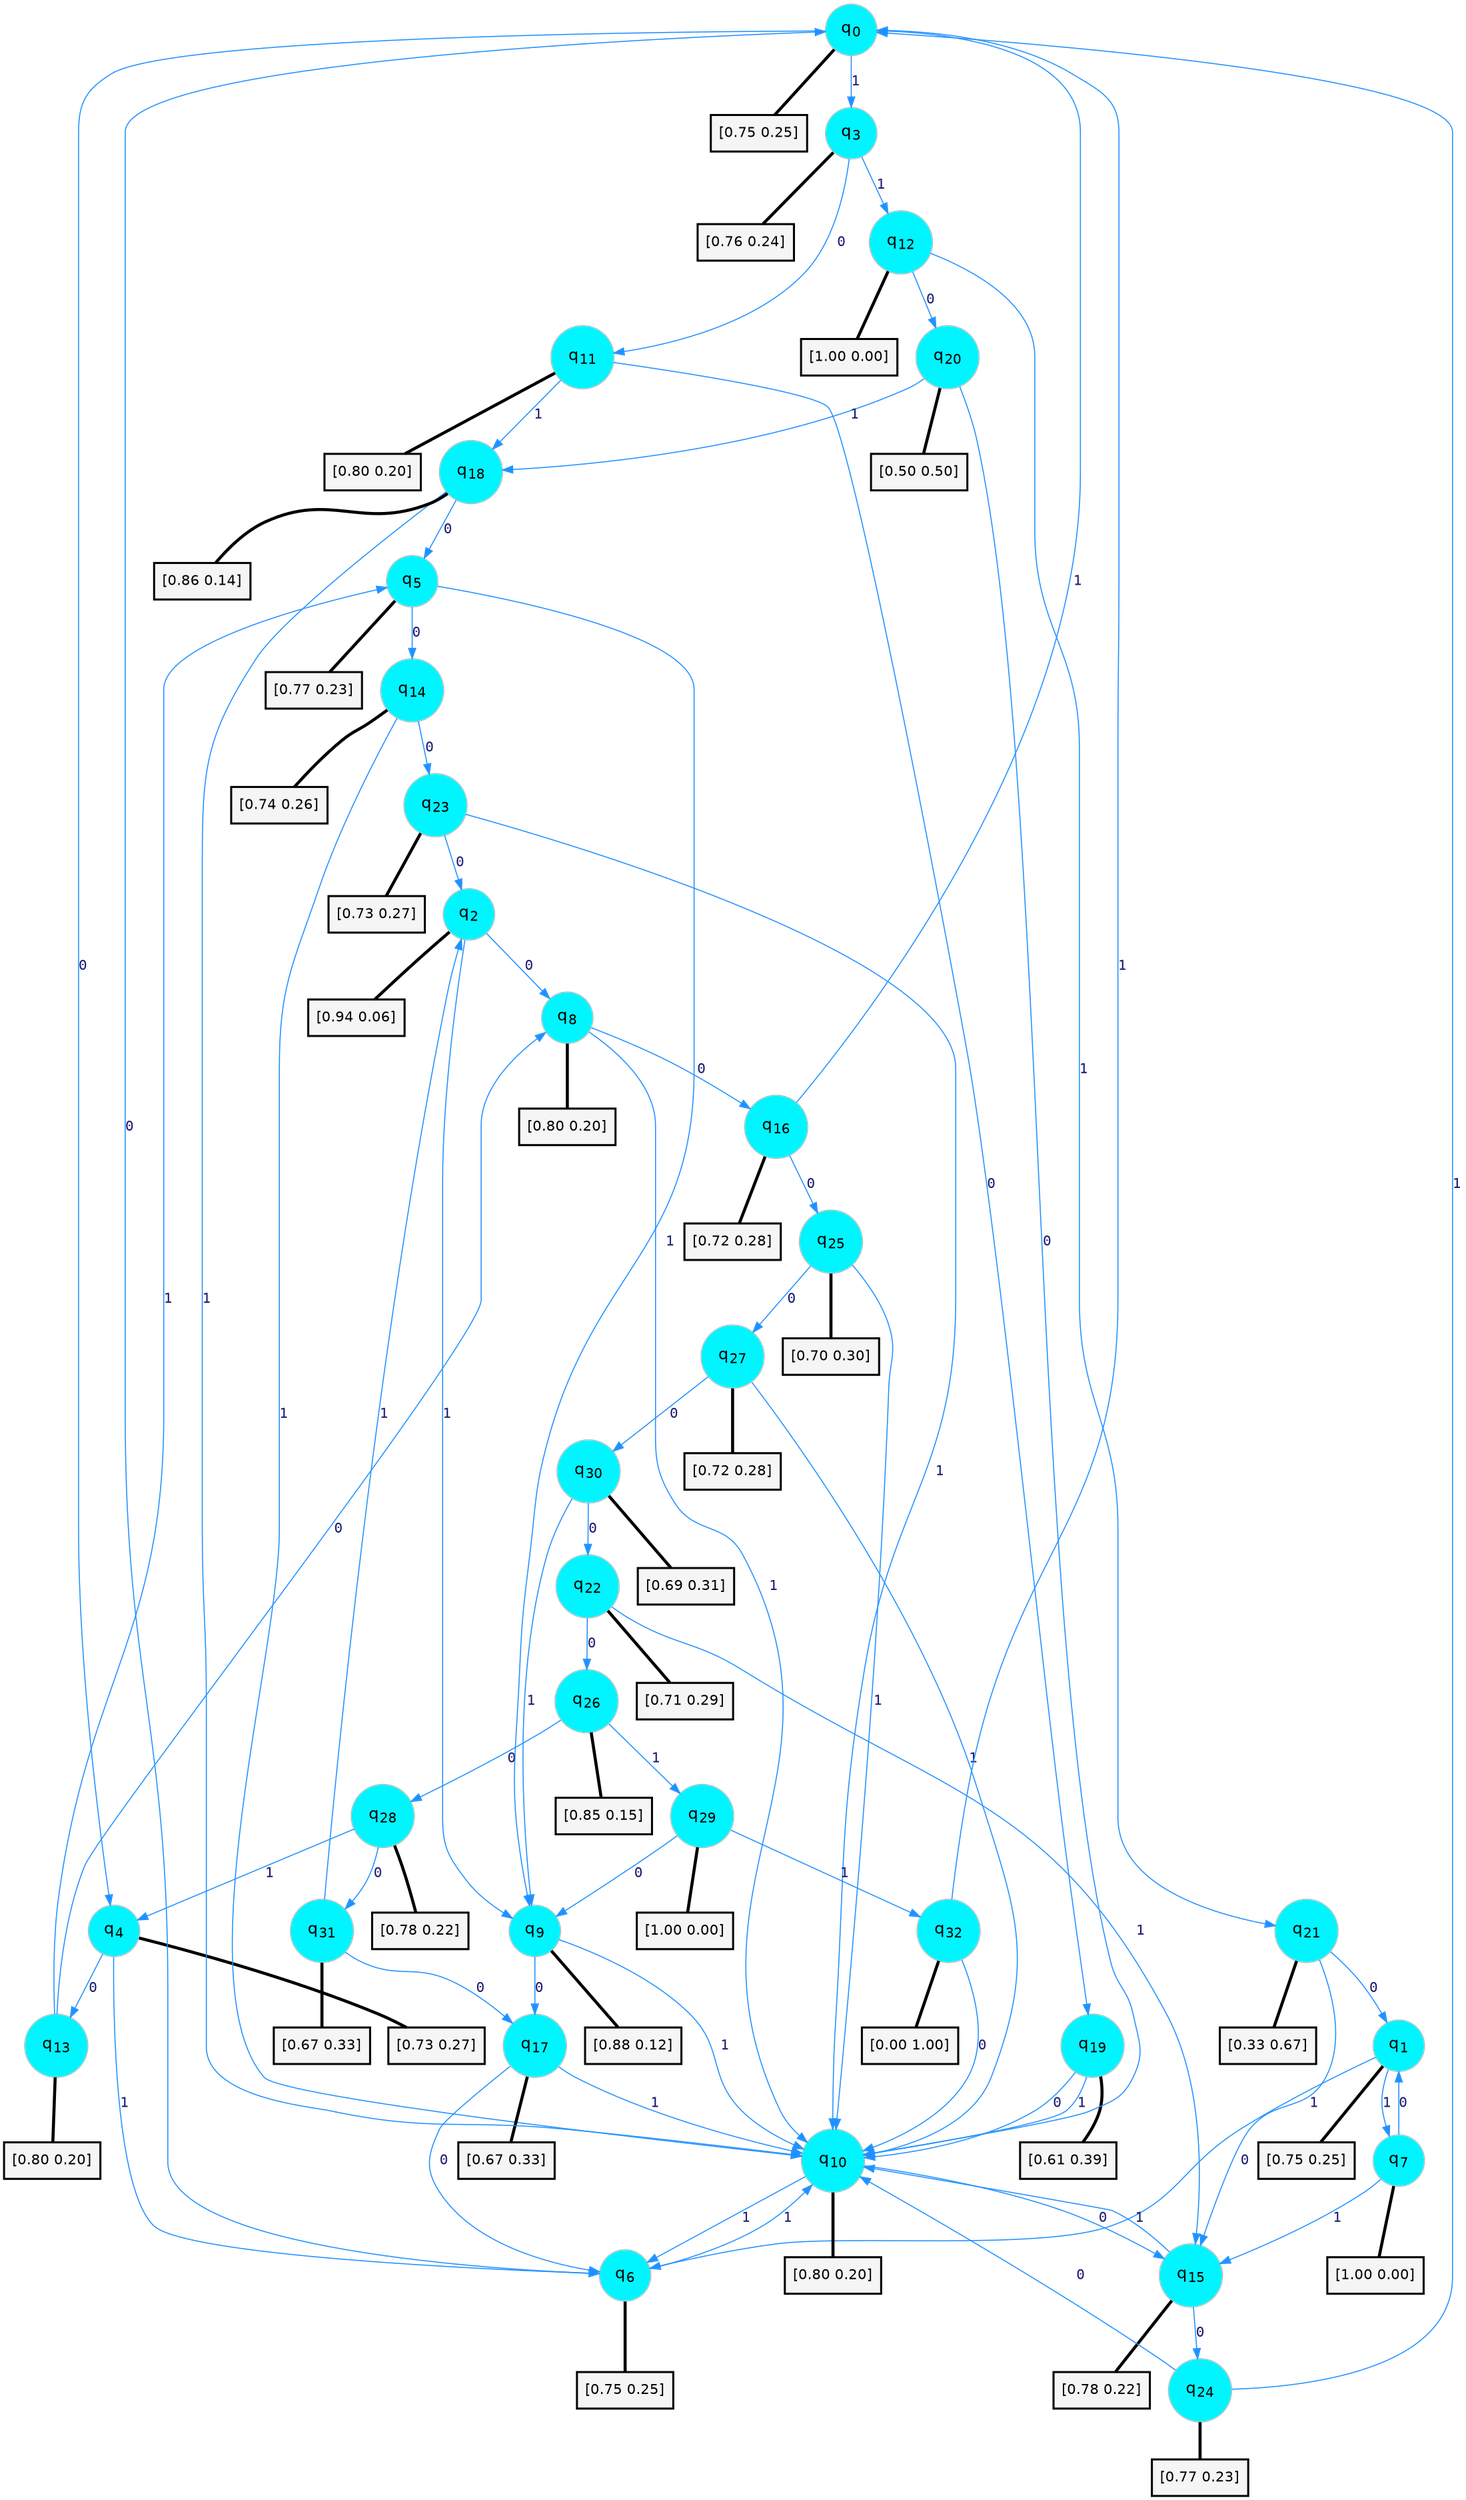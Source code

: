 digraph G {
graph [
bgcolor=transparent, dpi=300, rankdir=TD, size="40,25"];
node [
color=gray, fillcolor=turquoise1, fontcolor=black, fontname=Helvetica, fontsize=16, fontweight=bold, shape=circle, style=filled];
edge [
arrowsize=1, color=dodgerblue1, fontcolor=midnightblue, fontname=courier, fontweight=bold, penwidth=1, style=solid, weight=20];
0[label=<q<SUB>0</SUB>>];
1[label=<q<SUB>1</SUB>>];
2[label=<q<SUB>2</SUB>>];
3[label=<q<SUB>3</SUB>>];
4[label=<q<SUB>4</SUB>>];
5[label=<q<SUB>5</SUB>>];
6[label=<q<SUB>6</SUB>>];
7[label=<q<SUB>7</SUB>>];
8[label=<q<SUB>8</SUB>>];
9[label=<q<SUB>9</SUB>>];
10[label=<q<SUB>10</SUB>>];
11[label=<q<SUB>11</SUB>>];
12[label=<q<SUB>12</SUB>>];
13[label=<q<SUB>13</SUB>>];
14[label=<q<SUB>14</SUB>>];
15[label=<q<SUB>15</SUB>>];
16[label=<q<SUB>16</SUB>>];
17[label=<q<SUB>17</SUB>>];
18[label=<q<SUB>18</SUB>>];
19[label=<q<SUB>19</SUB>>];
20[label=<q<SUB>20</SUB>>];
21[label=<q<SUB>21</SUB>>];
22[label=<q<SUB>22</SUB>>];
23[label=<q<SUB>23</SUB>>];
24[label=<q<SUB>24</SUB>>];
25[label=<q<SUB>25</SUB>>];
26[label=<q<SUB>26</SUB>>];
27[label=<q<SUB>27</SUB>>];
28[label=<q<SUB>28</SUB>>];
29[label=<q<SUB>29</SUB>>];
30[label=<q<SUB>30</SUB>>];
31[label=<q<SUB>31</SUB>>];
32[label=<q<SUB>32</SUB>>];
33[label="[0.75 0.25]", shape=box,fontcolor=black, fontname=Helvetica, fontsize=14, penwidth=2, fillcolor=whitesmoke,color=black];
34[label="[0.75 0.25]", shape=box,fontcolor=black, fontname=Helvetica, fontsize=14, penwidth=2, fillcolor=whitesmoke,color=black];
35[label="[0.94 0.06]", shape=box,fontcolor=black, fontname=Helvetica, fontsize=14, penwidth=2, fillcolor=whitesmoke,color=black];
36[label="[0.76 0.24]", shape=box,fontcolor=black, fontname=Helvetica, fontsize=14, penwidth=2, fillcolor=whitesmoke,color=black];
37[label="[0.73 0.27]", shape=box,fontcolor=black, fontname=Helvetica, fontsize=14, penwidth=2, fillcolor=whitesmoke,color=black];
38[label="[0.77 0.23]", shape=box,fontcolor=black, fontname=Helvetica, fontsize=14, penwidth=2, fillcolor=whitesmoke,color=black];
39[label="[0.75 0.25]", shape=box,fontcolor=black, fontname=Helvetica, fontsize=14, penwidth=2, fillcolor=whitesmoke,color=black];
40[label="[1.00 0.00]", shape=box,fontcolor=black, fontname=Helvetica, fontsize=14, penwidth=2, fillcolor=whitesmoke,color=black];
41[label="[0.80 0.20]", shape=box,fontcolor=black, fontname=Helvetica, fontsize=14, penwidth=2, fillcolor=whitesmoke,color=black];
42[label="[0.88 0.12]", shape=box,fontcolor=black, fontname=Helvetica, fontsize=14, penwidth=2, fillcolor=whitesmoke,color=black];
43[label="[0.80 0.20]", shape=box,fontcolor=black, fontname=Helvetica, fontsize=14, penwidth=2, fillcolor=whitesmoke,color=black];
44[label="[0.80 0.20]", shape=box,fontcolor=black, fontname=Helvetica, fontsize=14, penwidth=2, fillcolor=whitesmoke,color=black];
45[label="[1.00 0.00]", shape=box,fontcolor=black, fontname=Helvetica, fontsize=14, penwidth=2, fillcolor=whitesmoke,color=black];
46[label="[0.80 0.20]", shape=box,fontcolor=black, fontname=Helvetica, fontsize=14, penwidth=2, fillcolor=whitesmoke,color=black];
47[label="[0.74 0.26]", shape=box,fontcolor=black, fontname=Helvetica, fontsize=14, penwidth=2, fillcolor=whitesmoke,color=black];
48[label="[0.78 0.22]", shape=box,fontcolor=black, fontname=Helvetica, fontsize=14, penwidth=2, fillcolor=whitesmoke,color=black];
49[label="[0.72 0.28]", shape=box,fontcolor=black, fontname=Helvetica, fontsize=14, penwidth=2, fillcolor=whitesmoke,color=black];
50[label="[0.67 0.33]", shape=box,fontcolor=black, fontname=Helvetica, fontsize=14, penwidth=2, fillcolor=whitesmoke,color=black];
51[label="[0.86 0.14]", shape=box,fontcolor=black, fontname=Helvetica, fontsize=14, penwidth=2, fillcolor=whitesmoke,color=black];
52[label="[0.61 0.39]", shape=box,fontcolor=black, fontname=Helvetica, fontsize=14, penwidth=2, fillcolor=whitesmoke,color=black];
53[label="[0.50 0.50]", shape=box,fontcolor=black, fontname=Helvetica, fontsize=14, penwidth=2, fillcolor=whitesmoke,color=black];
54[label="[0.33 0.67]", shape=box,fontcolor=black, fontname=Helvetica, fontsize=14, penwidth=2, fillcolor=whitesmoke,color=black];
55[label="[0.71 0.29]", shape=box,fontcolor=black, fontname=Helvetica, fontsize=14, penwidth=2, fillcolor=whitesmoke,color=black];
56[label="[0.73 0.27]", shape=box,fontcolor=black, fontname=Helvetica, fontsize=14, penwidth=2, fillcolor=whitesmoke,color=black];
57[label="[0.77 0.23]", shape=box,fontcolor=black, fontname=Helvetica, fontsize=14, penwidth=2, fillcolor=whitesmoke,color=black];
58[label="[0.70 0.30]", shape=box,fontcolor=black, fontname=Helvetica, fontsize=14, penwidth=2, fillcolor=whitesmoke,color=black];
59[label="[0.85 0.15]", shape=box,fontcolor=black, fontname=Helvetica, fontsize=14, penwidth=2, fillcolor=whitesmoke,color=black];
60[label="[0.72 0.28]", shape=box,fontcolor=black, fontname=Helvetica, fontsize=14, penwidth=2, fillcolor=whitesmoke,color=black];
61[label="[0.78 0.22]", shape=box,fontcolor=black, fontname=Helvetica, fontsize=14, penwidth=2, fillcolor=whitesmoke,color=black];
62[label="[1.00 0.00]", shape=box,fontcolor=black, fontname=Helvetica, fontsize=14, penwidth=2, fillcolor=whitesmoke,color=black];
63[label="[0.69 0.31]", shape=box,fontcolor=black, fontname=Helvetica, fontsize=14, penwidth=2, fillcolor=whitesmoke,color=black];
64[label="[0.67 0.33]", shape=box,fontcolor=black, fontname=Helvetica, fontsize=14, penwidth=2, fillcolor=whitesmoke,color=black];
65[label="[0.00 1.00]", shape=box,fontcolor=black, fontname=Helvetica, fontsize=14, penwidth=2, fillcolor=whitesmoke,color=black];
0->4 [label=0];
0->3 [label=1];
0->33 [arrowhead=none, penwidth=3,color=black];
1->6 [label=0];
1->7 [label=1];
1->34 [arrowhead=none, penwidth=3,color=black];
2->8 [label=0];
2->9 [label=1];
2->35 [arrowhead=none, penwidth=3,color=black];
3->11 [label=0];
3->12 [label=1];
3->36 [arrowhead=none, penwidth=3,color=black];
4->13 [label=0];
4->6 [label=1];
4->37 [arrowhead=none, penwidth=3,color=black];
5->14 [label=0];
5->9 [label=1];
5->38 [arrowhead=none, penwidth=3,color=black];
6->0 [label=0];
6->10 [label=1];
6->39 [arrowhead=none, penwidth=3,color=black];
7->1 [label=0];
7->15 [label=1];
7->40 [arrowhead=none, penwidth=3,color=black];
8->16 [label=0];
8->10 [label=1];
8->41 [arrowhead=none, penwidth=3,color=black];
9->17 [label=0];
9->10 [label=1];
9->42 [arrowhead=none, penwidth=3,color=black];
10->15 [label=0];
10->6 [label=1];
10->43 [arrowhead=none, penwidth=3,color=black];
11->19 [label=0];
11->18 [label=1];
11->44 [arrowhead=none, penwidth=3,color=black];
12->20 [label=0];
12->21 [label=1];
12->45 [arrowhead=none, penwidth=3,color=black];
13->8 [label=0];
13->5 [label=1];
13->46 [arrowhead=none, penwidth=3,color=black];
14->23 [label=0];
14->10 [label=1];
14->47 [arrowhead=none, penwidth=3,color=black];
15->24 [label=0];
15->10 [label=1];
15->48 [arrowhead=none, penwidth=3,color=black];
16->25 [label=0];
16->0 [label=1];
16->49 [arrowhead=none, penwidth=3,color=black];
17->6 [label=0];
17->10 [label=1];
17->50 [arrowhead=none, penwidth=3,color=black];
18->5 [label=0];
18->10 [label=1];
18->51 [arrowhead=none, penwidth=3,color=black];
19->10 [label=0];
19->10 [label=1];
19->52 [arrowhead=none, penwidth=3,color=black];
20->10 [label=0];
20->18 [label=1];
20->53 [arrowhead=none, penwidth=3,color=black];
21->1 [label=0];
21->15 [label=1];
21->54 [arrowhead=none, penwidth=3,color=black];
22->26 [label=0];
22->15 [label=1];
22->55 [arrowhead=none, penwidth=3,color=black];
23->2 [label=0];
23->10 [label=1];
23->56 [arrowhead=none, penwidth=3,color=black];
24->10 [label=0];
24->0 [label=1];
24->57 [arrowhead=none, penwidth=3,color=black];
25->27 [label=0];
25->10 [label=1];
25->58 [arrowhead=none, penwidth=3,color=black];
26->28 [label=0];
26->29 [label=1];
26->59 [arrowhead=none, penwidth=3,color=black];
27->30 [label=0];
27->10 [label=1];
27->60 [arrowhead=none, penwidth=3,color=black];
28->31 [label=0];
28->4 [label=1];
28->61 [arrowhead=none, penwidth=3,color=black];
29->9 [label=0];
29->32 [label=1];
29->62 [arrowhead=none, penwidth=3,color=black];
30->22 [label=0];
30->9 [label=1];
30->63 [arrowhead=none, penwidth=3,color=black];
31->17 [label=0];
31->2 [label=1];
31->64 [arrowhead=none, penwidth=3,color=black];
32->10 [label=0];
32->0 [label=1];
32->65 [arrowhead=none, penwidth=3,color=black];
}
